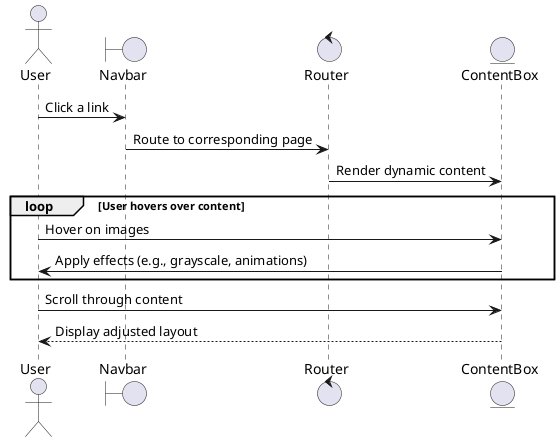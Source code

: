 @startuml
actor User
boundary Navbar
control Router
entity ContentBox

User -> Navbar: Click a link
Navbar -> Router: Route to corresponding page
Router -> ContentBox: Render dynamic content

loop User hovers over content
    User -> ContentBox: Hover on images
    ContentBox -> User: Apply effects (e.g., grayscale, animations)
end

User -> ContentBox: Scroll through content
ContentBox --> User: Display adjusted layout
@enduml
